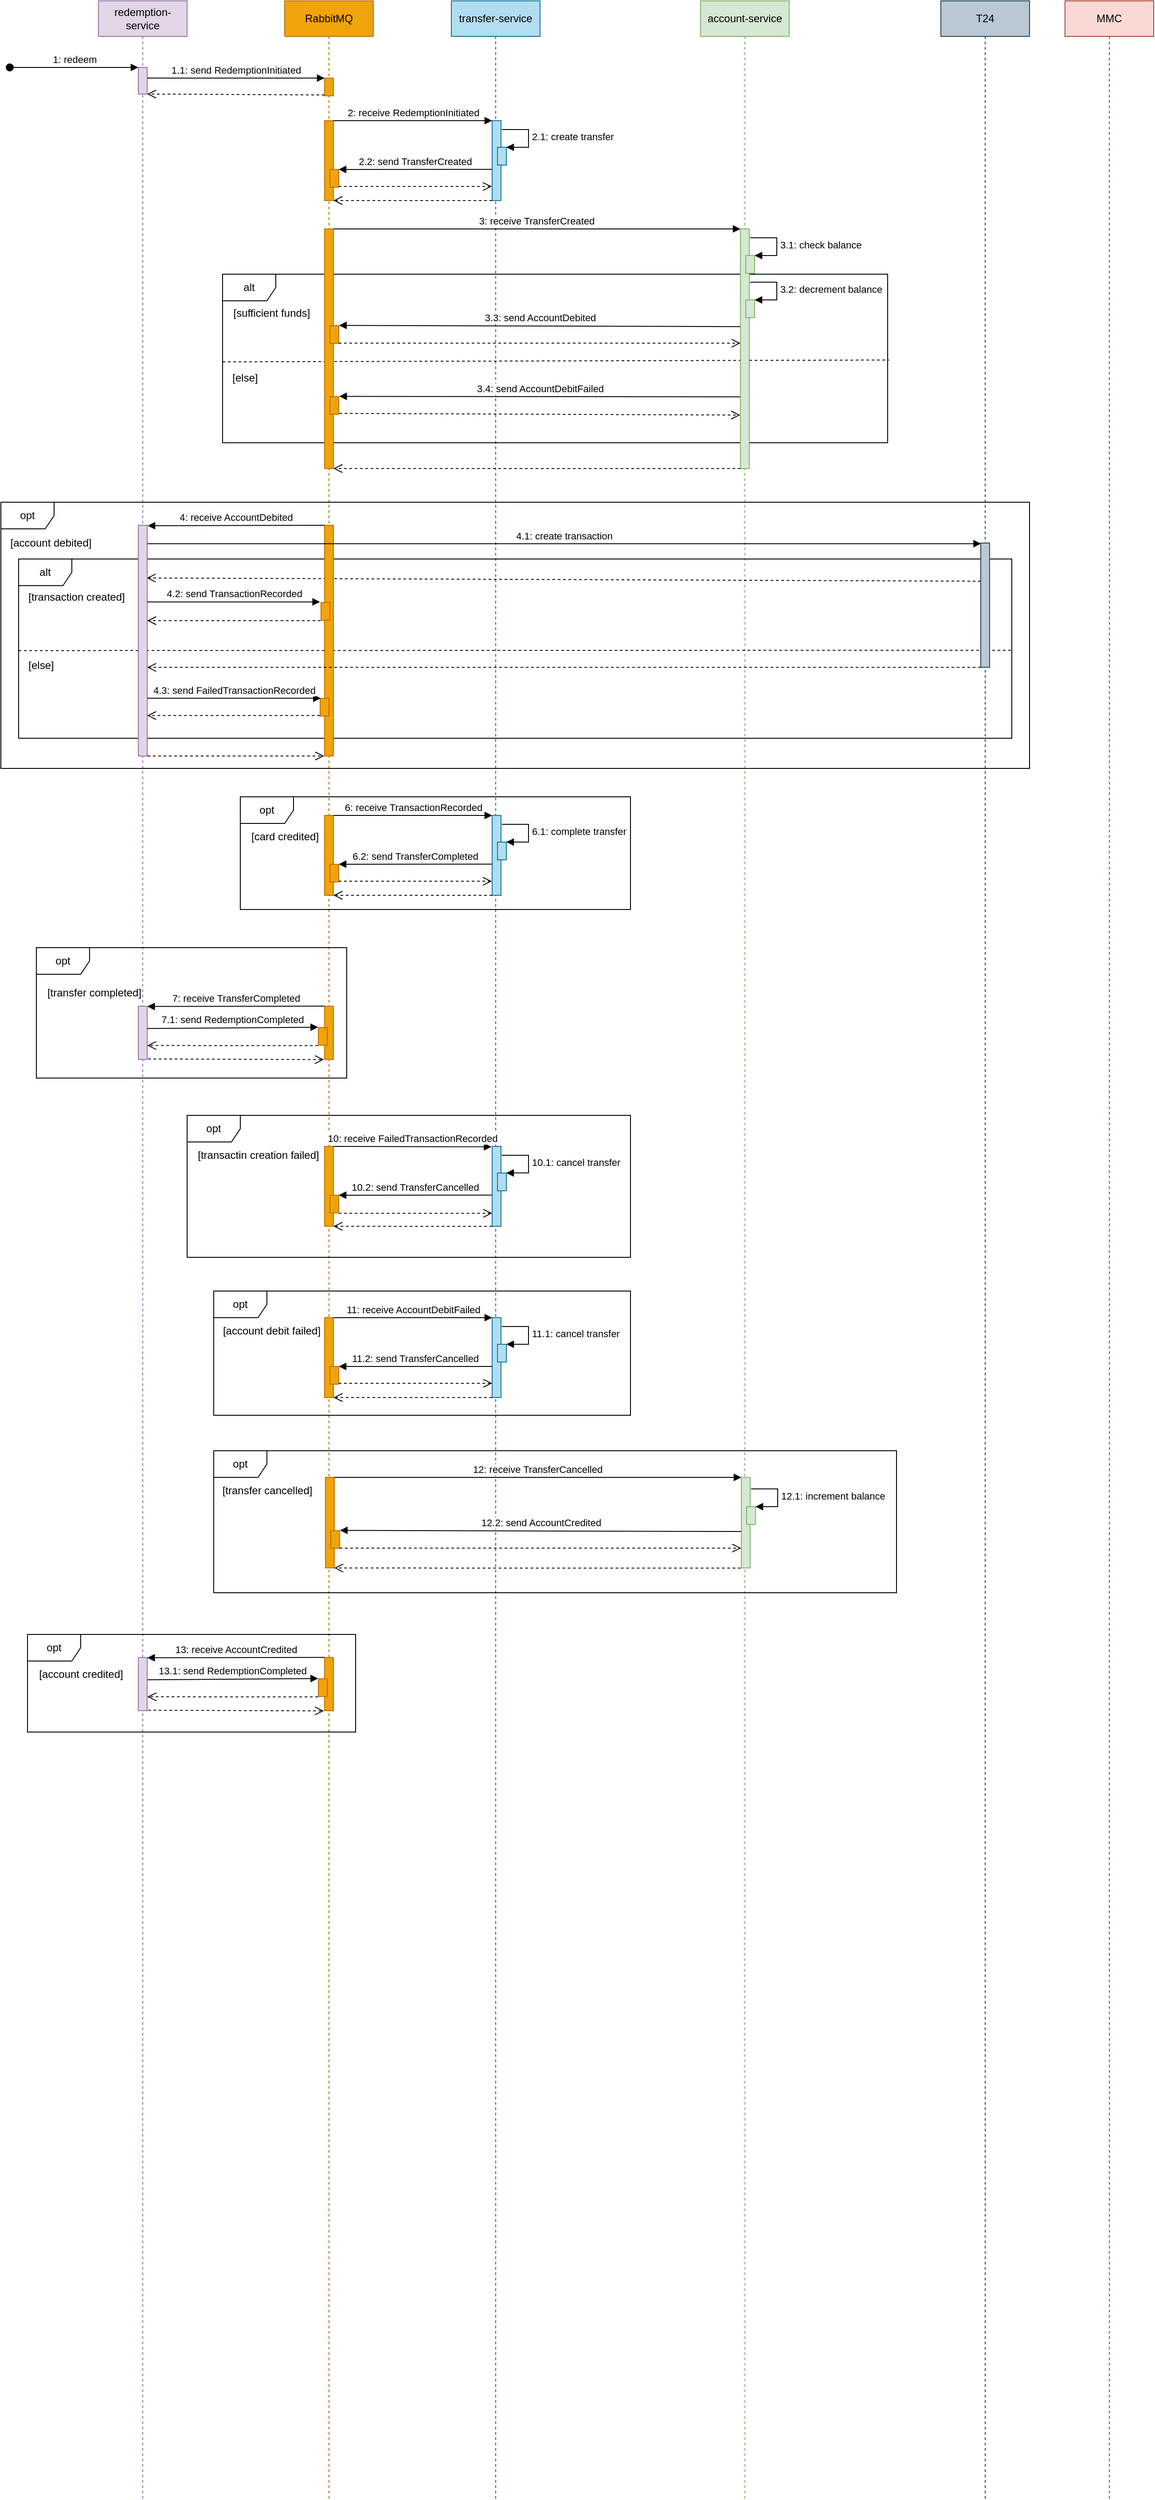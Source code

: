 <mxfile version="22.1.0" type="github">
  <diagram id="sL5Tc55srkH9KubWSJzO" name="Page-1">
    <mxGraphModel dx="1834" dy="1190" grid="1" gridSize="10" guides="1" tooltips="1" connect="1" arrows="1" fold="1" page="0" pageScale="1" pageWidth="850" pageHeight="1100" background="none" math="0" shadow="0">
      <root>
        <mxCell id="0" />
        <mxCell id="1" parent="0" />
        <mxCell id="DqaYeUk1Fyd7Ufu1RzYX-1" value="redemption-service" style="shape=umlLifeline;perimeter=lifelinePerimeter;whiteSpace=wrap;html=1;container=1;dropTarget=0;collapsible=0;recursiveResize=0;outlineConnect=0;portConstraint=eastwest;newEdgeStyle={&quot;curved&quot;:0,&quot;rounded&quot;:0};fillColor=#e1d5e7;strokeColor=#9673a6;" parent="1" vertex="1">
          <mxGeometry x="-10" y="-255" width="100" height="2815" as="geometry" />
        </mxCell>
        <mxCell id="DqaYeUk1Fyd7Ufu1RzYX-5" value="RabbitMQ" style="shape=umlLifeline;perimeter=lifelinePerimeter;whiteSpace=wrap;html=1;container=0;dropTarget=0;collapsible=0;recursiveResize=0;outlineConnect=0;portConstraint=eastwest;newEdgeStyle={&quot;curved&quot;:0,&quot;rounded&quot;:0};fillColor=#f0a30a;strokeColor=#BD7000;fontColor=#000000;" parent="1" vertex="1">
          <mxGeometry x="200" y="-255" width="100" height="2815" as="geometry" />
        </mxCell>
        <mxCell id="DqaYeUk1Fyd7Ufu1RzYX-11" value="account-service" style="shape=umlLifeline;perimeter=lifelinePerimeter;whiteSpace=wrap;html=1;container=1;dropTarget=0;collapsible=0;recursiveResize=0;outlineConnect=0;portConstraint=eastwest;newEdgeStyle={&quot;curved&quot;:0,&quot;rounded&quot;:0};fillColor=#d5e8d4;strokeColor=#82b366;" parent="1" vertex="1">
          <mxGeometry x="669" y="-255" width="100" height="2815" as="geometry" />
        </mxCell>
        <mxCell id="cOzLhtD-aJ4Guky27_UA-69" value="T24" style="shape=umlLifeline;perimeter=lifelinePerimeter;whiteSpace=wrap;html=1;container=1;dropTarget=0;collapsible=0;recursiveResize=0;outlineConnect=0;portConstraint=eastwest;newEdgeStyle={&quot;curved&quot;:0,&quot;rounded&quot;:0};fillColor=#bac8d3;strokeColor=#23445d;" parent="1" vertex="1">
          <mxGeometry x="940" y="-255" width="100" height="2815" as="geometry" />
        </mxCell>
        <mxCell id="cOzLhtD-aJ4Guky27_UA-6" value="transfer-service" style="shape=umlLifeline;perimeter=lifelinePerimeter;whiteSpace=wrap;html=1;container=1;dropTarget=0;collapsible=0;recursiveResize=0;outlineConnect=0;portConstraint=eastwest;newEdgeStyle={&quot;curved&quot;:0,&quot;rounded&quot;:0};fillColor=#b1ddf0;strokeColor=#10739e;" parent="1" vertex="1">
          <mxGeometry x="388" y="-255" width="100" height="2815" as="geometry" />
        </mxCell>
        <mxCell id="cOzLhtD-aJ4Guky27_UA-95" value="MMC" style="shape=umlLifeline;perimeter=lifelinePerimeter;whiteSpace=wrap;html=1;container=1;dropTarget=0;collapsible=0;recursiveResize=0;outlineConnect=0;portConstraint=eastwest;newEdgeStyle={&quot;curved&quot;:0,&quot;rounded&quot;:0};fillColor=#fad9d5;strokeColor=#ae4132;" parent="1" vertex="1">
          <mxGeometry x="1080" y="-255" width="100" height="2815" as="geometry" />
        </mxCell>
        <mxCell id="V1dpAdhTbEsZ1fcURhdF-4" value="" style="group" parent="1" vertex="1" connectable="0">
          <mxGeometry x="150" y="642" width="440" height="127" as="geometry" />
        </mxCell>
        <mxCell id="0UwZ2OLHna-2qC7f4V6y-97" value="opt" style="shape=umlFrame;whiteSpace=wrap;html=1;pointerEvents=0;container=0;" parent="V1dpAdhTbEsZ1fcURhdF-4" vertex="1">
          <mxGeometry width="440" height="127" as="geometry" />
        </mxCell>
        <mxCell id="0UwZ2OLHna-2qC7f4V6y-99" value="[card credited]" style="text;html=1;align=center;verticalAlign=middle;resizable=0;points=[];autosize=1;strokeColor=none;fillColor=none;container=0;" parent="V1dpAdhTbEsZ1fcURhdF-4" vertex="1">
          <mxGeometry y="30" width="100" height="30" as="geometry" />
        </mxCell>
        <mxCell id="0UwZ2OLHna-2qC7f4V6y-48" value="" style="html=1;points=[];perimeter=orthogonalPerimeter;fillColor=#f0a30a;fontColor=#000000;strokeColor=#BD7000;container=0;" parent="V1dpAdhTbEsZ1fcURhdF-4" vertex="1">
          <mxGeometry x="95" y="21" width="10" height="90" as="geometry" />
        </mxCell>
        <mxCell id="0UwZ2OLHna-2qC7f4V6y-49" value="6: receive TransactionRecorded" style="html=1;verticalAlign=bottom;endArrow=block;rounded=0;" parent="V1dpAdhTbEsZ1fcURhdF-4" target="0UwZ2OLHna-2qC7f4V6y-50" edge="1">
          <mxGeometry width="80" relative="1" as="geometry">
            <mxPoint x="105" y="21" as="sourcePoint" />
            <mxPoint x="260" y="21" as="targetPoint" />
          </mxGeometry>
        </mxCell>
        <mxCell id="0UwZ2OLHna-2qC7f4V6y-50" value="" style="html=1;points=[];perimeter=orthogonalPerimeter;fillColor=#b1ddf0;strokeColor=#10739e;container=0;" parent="V1dpAdhTbEsZ1fcURhdF-4" vertex="1">
          <mxGeometry x="284" y="21" width="10" height="90" as="geometry" />
        </mxCell>
        <mxCell id="0UwZ2OLHna-2qC7f4V6y-51" value="" style="html=1;verticalAlign=bottom;endArrow=open;dashed=1;endSize=8;rounded=0;" parent="V1dpAdhTbEsZ1fcURhdF-4" edge="1">
          <mxGeometry relative="1" as="geometry">
            <mxPoint x="105" y="111" as="targetPoint" />
            <mxPoint x="284" y="111" as="sourcePoint" />
          </mxGeometry>
        </mxCell>
        <mxCell id="0UwZ2OLHna-2qC7f4V6y-53" value="" style="html=1;points=[];perimeter=orthogonalPerimeter;fillColor=#b1ddf0;strokeColor=#10739e;container=0;" parent="V1dpAdhTbEsZ1fcURhdF-4" vertex="1">
          <mxGeometry x="290" y="51" width="10" height="20" as="geometry" />
        </mxCell>
        <mxCell id="0UwZ2OLHna-2qC7f4V6y-54" value="6.1: complete transfer" style="edgeStyle=orthogonalEdgeStyle;html=1;align=left;spacingLeft=2;endArrow=block;rounded=0;entryX=1;entryY=0;" parent="V1dpAdhTbEsZ1fcURhdF-4" target="0UwZ2OLHna-2qC7f4V6y-53" edge="1">
          <mxGeometry relative="1" as="geometry">
            <mxPoint x="295" y="31" as="sourcePoint" />
            <Array as="points">
              <mxPoint x="325" y="31" />
            </Array>
          </mxGeometry>
        </mxCell>
        <mxCell id="0UwZ2OLHna-2qC7f4V6y-56" value="" style="html=1;points=[];perimeter=orthogonalPerimeter;fillColor=#f0a30a;fontColor=#000000;strokeColor=#BD7000;container=0;" parent="V1dpAdhTbEsZ1fcURhdF-4" vertex="1">
          <mxGeometry x="101" y="76" width="10" height="20" as="geometry" />
        </mxCell>
        <mxCell id="0UwZ2OLHna-2qC7f4V6y-57" value="6.2: send TransferCompleted" style="html=1;verticalAlign=bottom;endArrow=block;rounded=0;exitX=-0.03;exitY=0.61;exitDx=0;exitDy=0;exitPerimeter=0;" parent="V1dpAdhTbEsZ1fcURhdF-4" source="0UwZ2OLHna-2qC7f4V6y-50" target="0UwZ2OLHna-2qC7f4V6y-56" edge="1">
          <mxGeometry relative="1" as="geometry">
            <mxPoint x="134" y="56" as="targetPoint" />
            <mxPoint x="274" y="21" as="sourcePoint" />
          </mxGeometry>
        </mxCell>
        <mxCell id="0UwZ2OLHna-2qC7f4V6y-58" value="" style="html=1;verticalAlign=bottom;endArrow=open;dashed=1;endSize=8;rounded=0;entryX=-0.042;entryY=0.824;entryDx=0;entryDy=0;entryPerimeter=0;" parent="V1dpAdhTbEsZ1fcURhdF-4" source="0UwZ2OLHna-2qC7f4V6y-56" target="0UwZ2OLHna-2qC7f4V6y-50" edge="1">
          <mxGeometry relative="1" as="geometry">
            <mxPoint x="144" y="75" as="sourcePoint" />
            <mxPoint x="274" y="40" as="targetPoint" />
          </mxGeometry>
        </mxCell>
        <mxCell id="V1dpAdhTbEsZ1fcURhdF-7" value="" style="group" parent="1" vertex="1" connectable="0">
          <mxGeometry x="-80" y="812" width="350" height="147" as="geometry" />
        </mxCell>
        <mxCell id="0UwZ2OLHna-2qC7f4V6y-83" value="" style="html=1;points=[];perimeter=orthogonalPerimeter;fillColor=#e1d5e7;strokeColor=#9673a6;container=0;" parent="V1dpAdhTbEsZ1fcURhdF-7" vertex="1">
          <mxGeometry x="115" y="66" width="10" height="60" as="geometry" />
        </mxCell>
        <mxCell id="0UwZ2OLHna-2qC7f4V6y-84" value="" style="html=1;points=[];perimeter=orthogonalPerimeter;fillColor=#f0a30a;fontColor=#000000;strokeColor=#BD7000;container=0;" parent="V1dpAdhTbEsZ1fcURhdF-7" vertex="1">
          <mxGeometry x="325" y="66" width="10" height="60" as="geometry" />
        </mxCell>
        <mxCell id="0UwZ2OLHna-2qC7f4V6y-85" value="7: receive TransferCompleted" style="html=1;verticalAlign=bottom;endArrow=block;rounded=0;exitX=0.011;exitY=-0.003;exitDx=0;exitDy=0;exitPerimeter=0;entryX=1.008;entryY=0.005;entryDx=0;entryDy=0;entryPerimeter=0;" parent="V1dpAdhTbEsZ1fcURhdF-7" source="0UwZ2OLHna-2qC7f4V6y-84" target="0UwZ2OLHna-2qC7f4V6y-83" edge="1">
          <mxGeometry relative="1" as="geometry">
            <mxPoint x="130" y="66" as="targetPoint" />
            <mxPoint x="321" y="66" as="sourcePoint" />
          </mxGeometry>
        </mxCell>
        <mxCell id="0UwZ2OLHna-2qC7f4V6y-86" value="" style="html=1;verticalAlign=bottom;endArrow=open;dashed=1;endSize=8;curved=0;rounded=0;exitX=1.111;exitY=0.99;exitDx=0;exitDy=0;exitPerimeter=0;entryX=-0.08;entryY=1.003;entryDx=0;entryDy=0;entryPerimeter=0;" parent="V1dpAdhTbEsZ1fcURhdF-7" source="0UwZ2OLHna-2qC7f4V6y-83" target="0UwZ2OLHna-2qC7f4V6y-84" edge="1">
          <mxGeometry relative="1" as="geometry">
            <mxPoint x="250" y="166" as="sourcePoint" />
            <mxPoint x="330" y="166" as="targetPoint" />
          </mxGeometry>
        </mxCell>
        <mxCell id="0UwZ2OLHna-2qC7f4V6y-88" value="" style="html=1;points=[[0,0,0,0,5],[0,1,0,0,-5],[1,0,0,0,5],[1,1,0,0,-5]];perimeter=orthogonalPerimeter;outlineConnect=0;targetShapes=umlLifeline;portConstraint=eastwest;newEdgeStyle={&quot;curved&quot;:0,&quot;rounded&quot;:0};fillColor=#f0a30a;fontColor=#000000;strokeColor=#BD7000;container=0;" parent="V1dpAdhTbEsZ1fcURhdF-7" vertex="1">
          <mxGeometry x="318" y="90" width="10" height="20" as="geometry" />
        </mxCell>
        <mxCell id="0UwZ2OLHna-2qC7f4V6y-89" value="7.1: send RedemptionCompleted" style="html=1;verticalAlign=bottom;endArrow=block;curved=0;rounded=0;exitX=1.032;exitY=0.419;exitDx=0;exitDy=0;exitPerimeter=0;entryX=-0.031;entryY=-0.017;entryDx=0;entryDy=0;entryPerimeter=0;" parent="V1dpAdhTbEsZ1fcURhdF-7" source="0UwZ2OLHna-2qC7f4V6y-83" target="0UwZ2OLHna-2qC7f4V6y-88" edge="1">
          <mxGeometry relative="1" as="geometry">
            <mxPoint x="128.41" y="90.88" as="sourcePoint" />
            <mxPoint x="307" y="96" as="targetPoint" />
          </mxGeometry>
        </mxCell>
        <mxCell id="0UwZ2OLHna-2qC7f4V6y-90" value="" style="html=1;verticalAlign=bottom;endArrow=open;dashed=1;endSize=8;curved=0;rounded=0;entryX=1.014;entryY=0.738;entryDx=0;entryDy=0;entryPerimeter=0;exitX=-0.04;exitY=1.02;exitDx=0;exitDy=0;exitPerimeter=0;" parent="V1dpAdhTbEsZ1fcURhdF-7" source="0UwZ2OLHna-2qC7f4V6y-88" target="0UwZ2OLHna-2qC7f4V6y-83" edge="1">
          <mxGeometry relative="1" as="geometry">
            <mxPoint x="128.71" y="110.22" as="targetPoint" />
            <mxPoint x="307" y="106" as="sourcePoint" />
          </mxGeometry>
        </mxCell>
        <mxCell id="V1dpAdhTbEsZ1fcURhdF-5" value="opt" style="shape=umlFrame;whiteSpace=wrap;html=1;pointerEvents=0;" parent="V1dpAdhTbEsZ1fcURhdF-7" vertex="1">
          <mxGeometry width="350" height="147" as="geometry" />
        </mxCell>
        <mxCell id="V1dpAdhTbEsZ1fcURhdF-6" value="[transfer completed]" style="text;html=1;align=center;verticalAlign=middle;resizable=0;points=[];autosize=1;strokeColor=none;fillColor=none;" parent="V1dpAdhTbEsZ1fcURhdF-7" vertex="1">
          <mxGeometry y="36" width="130" height="30" as="geometry" />
        </mxCell>
        <mxCell id="V1dpAdhTbEsZ1fcURhdF-15" value="" style="group" parent="1" vertex="1" connectable="0">
          <mxGeometry x="90" y="1001" width="500" height="160" as="geometry" />
        </mxCell>
        <mxCell id="V1dpAdhTbEsZ1fcURhdF-13" value="opt" style="shape=umlFrame;whiteSpace=wrap;html=1;pointerEvents=0;" parent="V1dpAdhTbEsZ1fcURhdF-15" vertex="1">
          <mxGeometry width="500" height="160" as="geometry" />
        </mxCell>
        <mxCell id="V1dpAdhTbEsZ1fcURhdF-14" value="[transactin creation failed]" style="text;html=1;align=center;verticalAlign=middle;resizable=0;points=[];autosize=1;strokeColor=none;fillColor=none;" parent="V1dpAdhTbEsZ1fcURhdF-15" vertex="1">
          <mxGeometry y="30" width="160" height="30" as="geometry" />
        </mxCell>
        <mxCell id="0UwZ2OLHna-2qC7f4V6y-213" value="" style="group" parent="V1dpAdhTbEsZ1fcURhdF-15" vertex="1" connectable="0">
          <mxGeometry x="155" y="35" width="230" height="90" as="geometry" />
        </mxCell>
        <mxCell id="0UwZ2OLHna-2qC7f4V6y-214" value="" style="html=1;points=[];perimeter=orthogonalPerimeter;fillColor=#b1ddf0;strokeColor=#10739e;container=0;" parent="0UwZ2OLHna-2qC7f4V6y-213" vertex="1">
          <mxGeometry x="189" width="10" height="90" as="geometry" />
        </mxCell>
        <mxCell id="0UwZ2OLHna-2qC7f4V6y-215" value="" style="html=1;points=[];perimeter=orthogonalPerimeter;fillColor=#b1ddf0;strokeColor=#10739e;container=0;" parent="0UwZ2OLHna-2qC7f4V6y-213" vertex="1">
          <mxGeometry x="195" y="30" width="10" height="20" as="geometry" />
        </mxCell>
        <mxCell id="0UwZ2OLHna-2qC7f4V6y-216" value="" style="html=1;verticalAlign=bottom;endArrow=open;dashed=1;endSize=8;rounded=0;exitX=1.016;exitY=1.021;exitDx=0;exitDy=0;exitPerimeter=0;" parent="0UwZ2OLHna-2qC7f4V6y-213" source="0UwZ2OLHna-2qC7f4V6y-221" target="0UwZ2OLHna-2qC7f4V6y-214" edge="1">
          <mxGeometry relative="1" as="geometry">
            <mxPoint x="49" y="54" as="sourcePoint" />
            <mxPoint x="188.58" y="74.16" as="targetPoint" />
          </mxGeometry>
        </mxCell>
        <mxCell id="0UwZ2OLHna-2qC7f4V6y-217" value="" style="html=1;points=[];perimeter=orthogonalPerimeter;fillColor=#f0a30a;fontColor=#000000;strokeColor=#BD7000;container=0;" parent="0UwZ2OLHna-2qC7f4V6y-213" vertex="1">
          <mxGeometry width="10" height="90" as="geometry" />
        </mxCell>
        <mxCell id="0UwZ2OLHna-2qC7f4V6y-218" value="10: receive FailedTransactionRecorded" style="html=1;verticalAlign=bottom;endArrow=block;rounded=0;entryX=-0.08;entryY=0.005;entryDx=0;entryDy=0;entryPerimeter=0;" parent="0UwZ2OLHna-2qC7f4V6y-213" target="0UwZ2OLHna-2qC7f4V6y-214" edge="1">
          <mxGeometry width="80" relative="1" as="geometry">
            <mxPoint x="10" as="sourcePoint" />
            <mxPoint x="189" as="targetPoint" />
          </mxGeometry>
        </mxCell>
        <mxCell id="0UwZ2OLHna-2qC7f4V6y-219" value="" style="html=1;verticalAlign=bottom;endArrow=open;dashed=1;endSize=8;rounded=0;exitX=0.012;exitY=1.002;exitDx=0;exitDy=0;exitPerimeter=0;" parent="0UwZ2OLHna-2qC7f4V6y-213" source="0UwZ2OLHna-2qC7f4V6y-214" edge="1">
          <mxGeometry relative="1" as="geometry">
            <mxPoint x="10" y="90" as="targetPoint" />
            <mxPoint x="189" y="90" as="sourcePoint" />
          </mxGeometry>
        </mxCell>
        <mxCell id="0UwZ2OLHna-2qC7f4V6y-220" value="10.1: cancel transfer" style="edgeStyle=orthogonalEdgeStyle;html=1;align=left;spacingLeft=2;endArrow=block;rounded=0;entryX=0.99;entryY=-0.005;entryDx=0;entryDy=0;entryPerimeter=0;" parent="0UwZ2OLHna-2qC7f4V6y-213" target="0UwZ2OLHna-2qC7f4V6y-215" edge="1">
          <mxGeometry relative="1" as="geometry">
            <mxPoint x="200" y="10" as="sourcePoint" />
            <Array as="points">
              <mxPoint x="230" y="10" />
              <mxPoint x="230" y="30" />
            </Array>
            <mxPoint x="205" y="30" as="targetPoint" />
          </mxGeometry>
        </mxCell>
        <mxCell id="0UwZ2OLHna-2qC7f4V6y-221" value="" style="html=1;points=[];perimeter=orthogonalPerimeter;fillColor=#f0a30a;fontColor=#000000;strokeColor=#BD7000;container=0;" parent="0UwZ2OLHna-2qC7f4V6y-213" vertex="1">
          <mxGeometry x="6" y="55" width="10" height="20" as="geometry" />
        </mxCell>
        <mxCell id="0UwZ2OLHna-2qC7f4V6y-222" value="10.2: send TransferCancelled" style="html=1;verticalAlign=bottom;endArrow=block;rounded=0;exitX=-0.03;exitY=0.61;exitDx=0;exitDy=0;exitPerimeter=0;" parent="0UwZ2OLHna-2qC7f4V6y-213" target="0UwZ2OLHna-2qC7f4V6y-221" edge="1">
          <mxGeometry relative="1" as="geometry">
            <mxPoint x="39" y="35" as="targetPoint" />
            <mxPoint x="188.7" y="54.9" as="sourcePoint" />
          </mxGeometry>
        </mxCell>
        <mxCell id="V1dpAdhTbEsZ1fcURhdF-22" value="" style="group" parent="1" vertex="1" connectable="0">
          <mxGeometry x="-110" y="-180" width="365" height="32" as="geometry" />
        </mxCell>
        <mxCell id="DqaYeUk1Fyd7Ufu1RzYX-4" value="1: redeem" style="html=1;verticalAlign=bottom;startArrow=oval;startFill=1;endArrow=block;startSize=8;rounded=0;" parent="V1dpAdhTbEsZ1fcURhdF-22" target="DqaYeUk1Fyd7Ufu1RzYX-10" edge="1">
          <mxGeometry width="60" relative="1" as="geometry">
            <mxPoint as="sourcePoint" />
            <mxPoint x="140" y="300" as="targetPoint" />
          </mxGeometry>
        </mxCell>
        <mxCell id="DqaYeUk1Fyd7Ufu1RzYX-10" value="" style="html=1;points=[];perimeter=orthogonalPerimeter;fillColor=#e1d5e7;strokeColor=#9673a6;container=0;" parent="V1dpAdhTbEsZ1fcURhdF-22" vertex="1">
          <mxGeometry x="145" width="10" height="30" as="geometry" />
        </mxCell>
        <mxCell id="DqaYeUk1Fyd7Ufu1RzYX-7" value="" style="html=1;points=[];perimeter=orthogonalPerimeter;fillColor=#f0a30a;fontColor=#000000;strokeColor=#BD7000;container=0;" parent="V1dpAdhTbEsZ1fcURhdF-22" vertex="1">
          <mxGeometry x="355" y="12" width="10" height="20" as="geometry" />
        </mxCell>
        <mxCell id="DqaYeUk1Fyd7Ufu1RzYX-8" value="1.1: send RedemptionInitiated" style="html=1;verticalAlign=bottom;endArrow=block;entryX=0;entryY=0;rounded=0;" parent="V1dpAdhTbEsZ1fcURhdF-22" source="DqaYeUk1Fyd7Ufu1RzYX-10" target="DqaYeUk1Fyd7Ufu1RzYX-7" edge="1">
          <mxGeometry relative="1" as="geometry">
            <mxPoint x="50" y="-100" as="sourcePoint" />
          </mxGeometry>
        </mxCell>
        <mxCell id="DqaYeUk1Fyd7Ufu1RzYX-9" value="" style="html=1;verticalAlign=bottom;endArrow=open;dashed=1;endSize=8;exitX=0;exitY=0.95;rounded=0;" parent="V1dpAdhTbEsZ1fcURhdF-22" source="DqaYeUk1Fyd7Ufu1RzYX-7" target="DqaYeUk1Fyd7Ufu1RzYX-10" edge="1">
          <mxGeometry relative="1" as="geometry">
            <mxPoint x="50" y="-80" as="targetPoint" />
          </mxGeometry>
        </mxCell>
        <mxCell id="V1dpAdhTbEsZ1fcURhdF-23" value="" style="group" parent="1" vertex="1" connectable="0">
          <mxGeometry x="245" y="-120" width="230" height="90" as="geometry" />
        </mxCell>
        <mxCell id="cOzLhtD-aJ4Guky27_UA-27" value="" style="html=1;points=[];perimeter=orthogonalPerimeter;fillColor=#f0a30a;fontColor=#000000;strokeColor=#BD7000;container=0;" parent="V1dpAdhTbEsZ1fcURhdF-23" vertex="1">
          <mxGeometry width="10" height="90" as="geometry" />
        </mxCell>
        <mxCell id="cOzLhtD-aJ4Guky27_UA-28" value="2: receive RedemptionInitiated" style="html=1;verticalAlign=bottom;endArrow=block;rounded=0;" parent="V1dpAdhTbEsZ1fcURhdF-23" target="cOzLhtD-aJ4Guky27_UA-29" edge="1">
          <mxGeometry width="80" relative="1" as="geometry">
            <mxPoint x="10" as="sourcePoint" />
            <mxPoint x="165" as="targetPoint" />
          </mxGeometry>
        </mxCell>
        <mxCell id="cOzLhtD-aJ4Guky27_UA-29" value="" style="html=1;points=[];perimeter=orthogonalPerimeter;fillColor=#b1ddf0;strokeColor=#10739e;container=0;" parent="V1dpAdhTbEsZ1fcURhdF-23" vertex="1">
          <mxGeometry x="189" width="10" height="90" as="geometry" />
        </mxCell>
        <mxCell id="cOzLhtD-aJ4Guky27_UA-40" value="" style="html=1;verticalAlign=bottom;endArrow=open;dashed=1;endSize=8;rounded=0;" parent="V1dpAdhTbEsZ1fcURhdF-23" edge="1">
          <mxGeometry relative="1" as="geometry">
            <mxPoint x="10" y="90" as="targetPoint" />
            <mxPoint x="189" y="90" as="sourcePoint" />
          </mxGeometry>
        </mxCell>
        <mxCell id="cOzLhtD-aJ4Guky27_UA-31" value="" style="html=1;points=[];perimeter=orthogonalPerimeter;fillColor=#b1ddf0;strokeColor=#10739e;container=0;" parent="V1dpAdhTbEsZ1fcURhdF-23" vertex="1">
          <mxGeometry x="195" y="30" width="10" height="20" as="geometry" />
        </mxCell>
        <mxCell id="cOzLhtD-aJ4Guky27_UA-32" value="2.1: create transfer" style="edgeStyle=orthogonalEdgeStyle;html=1;align=left;spacingLeft=2;endArrow=block;rounded=0;entryX=1;entryY=0;" parent="V1dpAdhTbEsZ1fcURhdF-23" target="cOzLhtD-aJ4Guky27_UA-31" edge="1">
          <mxGeometry relative="1" as="geometry">
            <mxPoint x="200" y="10" as="sourcePoint" />
            <Array as="points">
              <mxPoint x="230" y="10" />
            </Array>
          </mxGeometry>
        </mxCell>
        <mxCell id="cOzLhtD-aJ4Guky27_UA-39" value="" style="html=1;points=[];perimeter=orthogonalPerimeter;fillColor=#f0a30a;fontColor=#000000;strokeColor=#BD7000;container=0;" parent="V1dpAdhTbEsZ1fcURhdF-23" vertex="1">
          <mxGeometry x="6" y="55" width="10" height="20" as="geometry" />
        </mxCell>
        <mxCell id="cOzLhtD-aJ4Guky27_UA-37" value="2.2: send TransferCreated" style="html=1;verticalAlign=bottom;endArrow=block;rounded=0;exitX=-0.03;exitY=0.61;exitDx=0;exitDy=0;exitPerimeter=0;" parent="V1dpAdhTbEsZ1fcURhdF-23" source="cOzLhtD-aJ4Guky27_UA-29" target="cOzLhtD-aJ4Guky27_UA-39" edge="1">
          <mxGeometry relative="1" as="geometry">
            <mxPoint x="39" y="35" as="targetPoint" />
            <mxPoint x="179" as="sourcePoint" />
          </mxGeometry>
        </mxCell>
        <mxCell id="cOzLhtD-aJ4Guky27_UA-38" value="" style="html=1;verticalAlign=bottom;endArrow=open;dashed=1;endSize=8;rounded=0;entryX=-0.042;entryY=0.824;entryDx=0;entryDy=0;entryPerimeter=0;" parent="V1dpAdhTbEsZ1fcURhdF-23" source="cOzLhtD-aJ4Guky27_UA-39" target="cOzLhtD-aJ4Guky27_UA-29" edge="1">
          <mxGeometry relative="1" as="geometry">
            <mxPoint x="49" y="54" as="sourcePoint" />
            <mxPoint x="179" y="19" as="targetPoint" />
          </mxGeometry>
        </mxCell>
        <mxCell id="V1dpAdhTbEsZ1fcURhdF-26" value="" style="group" parent="1" vertex="1" connectable="0">
          <mxGeometry x="130" y="2" width="750" height="270" as="geometry" />
        </mxCell>
        <mxCell id="cOzLhtD-aJ4Guky27_UA-3" value="" style="endArrow=none;dashed=1;html=1;rounded=0;exitX=0;exitY=0.52;exitDx=0;exitDy=0;exitPerimeter=0;entryX=1.002;entryY=0.509;entryDx=0;entryDy=0;entryPerimeter=0;" parent="V1dpAdhTbEsZ1fcURhdF-26" source="DqaYeUk1Fyd7Ufu1RzYX-36" target="DqaYeUk1Fyd7Ufu1RzYX-36" edge="1">
          <mxGeometry width="50" height="50" relative="1" as="geometry">
            <mxPoint x="-29" y="148" as="sourcePoint" />
            <mxPoint x="721.506" y="148" as="targetPoint" />
          </mxGeometry>
        </mxCell>
        <mxCell id="DqaYeUk1Fyd7Ufu1RzYX-36" value="alt" style="shape=umlFrame;whiteSpace=wrap;html=1;container=0;" parent="V1dpAdhTbEsZ1fcURhdF-26" vertex="1">
          <mxGeometry y="51" width="750" height="190" as="geometry" />
        </mxCell>
        <mxCell id="cOzLhtD-aJ4Guky27_UA-41" value="" style="html=1;points=[];perimeter=orthogonalPerimeter;fillColor=#f0a30a;strokeColor=#BD7000;fontColor=#000000;container=0;" parent="V1dpAdhTbEsZ1fcURhdF-26" vertex="1">
          <mxGeometry x="115" width="10" height="270" as="geometry" />
        </mxCell>
        <mxCell id="cOzLhtD-aJ4Guky27_UA-42" value="3: receive TransferCreated" style="html=1;verticalAlign=bottom;endArrow=block;rounded=0;" parent="V1dpAdhTbEsZ1fcURhdF-26" target="cOzLhtD-aJ4Guky27_UA-43" edge="1">
          <mxGeometry x="-0.002" width="80" relative="1" as="geometry">
            <mxPoint x="125" as="sourcePoint" />
            <mxPoint x="280" as="targetPoint" />
            <mxPoint as="offset" />
          </mxGeometry>
        </mxCell>
        <mxCell id="cOzLhtD-aJ4Guky27_UA-43" value="" style="html=1;points=[];perimeter=orthogonalPerimeter;fillColor=#d5e8d4;strokeColor=#82b366;container=0;" parent="V1dpAdhTbEsZ1fcURhdF-26" vertex="1">
          <mxGeometry x="584" width="10" height="270" as="geometry" />
        </mxCell>
        <mxCell id="cOzLhtD-aJ4Guky27_UA-50" value="" style="html=1;verticalAlign=bottom;endArrow=open;dashed=1;endSize=8;rounded=0;" parent="V1dpAdhTbEsZ1fcURhdF-26" edge="1">
          <mxGeometry relative="1" as="geometry">
            <mxPoint x="125" y="270" as="targetPoint" />
            <mxPoint x="584" y="270" as="sourcePoint" />
          </mxGeometry>
        </mxCell>
        <mxCell id="cOzLhtD-aJ4Guky27_UA-49" value="" style="html=1;points=[];perimeter=orthogonalPerimeter;fillColor=#f0a30a;fontColor=#000000;strokeColor=#BD7000;container=0;" parent="V1dpAdhTbEsZ1fcURhdF-26" vertex="1">
          <mxGeometry x="121" y="109" width="10" height="20" as="geometry" />
        </mxCell>
        <mxCell id="cOzLhtD-aJ4Guky27_UA-47" value="3.3: send AccountDebited" style="html=1;verticalAlign=bottom;endArrow=block;rounded=0;exitX=-0.027;exitY=0.408;exitDx=0;exitDy=0;entryX=1.042;entryY=-0.014;entryDx=0;entryDy=0;entryPerimeter=0;exitPerimeter=0;" parent="V1dpAdhTbEsZ1fcURhdF-26" source="cOzLhtD-aJ4Guky27_UA-43" target="cOzLhtD-aJ4Guky27_UA-49" edge="1">
          <mxGeometry relative="1" as="geometry">
            <mxPoint x="134" y="1" as="targetPoint" />
            <mxPoint x="574" y="1" as="sourcePoint" />
          </mxGeometry>
        </mxCell>
        <mxCell id="cOzLhtD-aJ4Guky27_UA-48" value="" style="html=1;verticalAlign=bottom;endArrow=open;dashed=1;endSize=8;rounded=0;entryX=-0.006;entryY=0.477;entryDx=0;entryDy=0;entryPerimeter=0;" parent="V1dpAdhTbEsZ1fcURhdF-26" source="cOzLhtD-aJ4Guky27_UA-49" target="cOzLhtD-aJ4Guky27_UA-43" edge="1">
          <mxGeometry relative="1" as="geometry">
            <mxPoint x="164" as="sourcePoint" />
            <mxPoint x="574" y="20" as="targetPoint" />
          </mxGeometry>
        </mxCell>
        <mxCell id="cOzLhtD-aJ4Guky27_UA-62" value="" style="html=1;points=[];perimeter=orthogonalPerimeter;fillColor=#f0a30a;fontColor=#000000;strokeColor=#BD7000;container=0;" parent="V1dpAdhTbEsZ1fcURhdF-26" vertex="1">
          <mxGeometry x="121" y="189" width="10" height="20" as="geometry" />
        </mxCell>
        <mxCell id="cOzLhtD-aJ4Guky27_UA-63" value="3.4: send AccountDebitFailed" style="html=1;verticalAlign=bottom;endArrow=block;rounded=0;exitX=-0.031;exitY=0.701;exitDx=0;exitDy=0;exitPerimeter=0;entryX=1.06;entryY=-0.016;entryDx=0;entryDy=0;entryPerimeter=0;" parent="V1dpAdhTbEsZ1fcURhdF-26" source="cOzLhtD-aJ4Guky27_UA-43" target="cOzLhtD-aJ4Guky27_UA-62" edge="1">
          <mxGeometry relative="1" as="geometry">
            <mxPoint x="385" y="289" as="targetPoint" />
            <mxPoint x="823.92" y="288.16" as="sourcePoint" />
          </mxGeometry>
        </mxCell>
        <mxCell id="cOzLhtD-aJ4Guky27_UA-64" value="" style="html=1;verticalAlign=bottom;endArrow=open;dashed=1;endSize=8;rounded=0;entryX=-0.031;entryY=0.777;entryDx=0;entryDy=0;entryPerimeter=0;exitX=1.072;exitY=0.944;exitDx=0;exitDy=0;exitPerimeter=0;" parent="V1dpAdhTbEsZ1fcURhdF-26" source="cOzLhtD-aJ4Guky27_UA-62" target="cOzLhtD-aJ4Guky27_UA-43" edge="1">
          <mxGeometry relative="1" as="geometry">
            <mxPoint x="380" y="308.17" as="sourcePoint" />
            <mxPoint x="823.76" y="308.46" as="targetPoint" />
          </mxGeometry>
        </mxCell>
        <mxCell id="cOzLhtD-aJ4Guky27_UA-51" value="" style="html=1;points=[];perimeter=orthogonalPerimeter;fillColor=#d5e8d4;gradientColor=none;strokeColor=#82b366;container=0;" parent="V1dpAdhTbEsZ1fcURhdF-26" vertex="1">
          <mxGeometry x="590" y="80" width="10" height="20" as="geometry" />
        </mxCell>
        <mxCell id="cOzLhtD-aJ4Guky27_UA-52" value="3.2: decrement balance" style="edgeStyle=orthogonalEdgeStyle;html=1;align=left;spacingLeft=2;endArrow=block;rounded=0;entryX=1;entryY=0;" parent="V1dpAdhTbEsZ1fcURhdF-26" target="cOzLhtD-aJ4Guky27_UA-51" edge="1">
          <mxGeometry relative="1" as="geometry">
            <mxPoint x="595" y="60" as="sourcePoint" />
            <Array as="points">
              <mxPoint x="625" y="60" />
            </Array>
          </mxGeometry>
        </mxCell>
        <mxCell id="cOzLhtD-aJ4Guky27_UA-44" value="" style="html=1;points=[];perimeter=orthogonalPerimeter;fillColor=#d5e8d4;strokeColor=#82b366;container=0;" parent="V1dpAdhTbEsZ1fcURhdF-26" vertex="1">
          <mxGeometry x="590" y="30" width="10" height="20" as="geometry" />
        </mxCell>
        <mxCell id="cOzLhtD-aJ4Guky27_UA-45" value="3.1: check balance" style="edgeStyle=orthogonalEdgeStyle;html=1;align=left;spacingLeft=2;endArrow=block;rounded=0;entryX=1;entryY=0;" parent="V1dpAdhTbEsZ1fcURhdF-26" target="cOzLhtD-aJ4Guky27_UA-44" edge="1">
          <mxGeometry relative="1" as="geometry">
            <mxPoint x="595" y="10" as="sourcePoint" />
            <Array as="points">
              <mxPoint x="625" y="10" />
            </Array>
          </mxGeometry>
        </mxCell>
        <mxCell id="DqaYeUk1Fyd7Ufu1RzYX-39" value="[sufficient funds]" style="text;html=1;align=center;verticalAlign=middle;resizable=0;points=[];autosize=1;strokeColor=none;fillColor=none;container=0;" parent="V1dpAdhTbEsZ1fcURhdF-26" vertex="1">
          <mxGeometry y="80" width="110" height="30" as="geometry" />
        </mxCell>
        <mxCell id="DqaYeUk1Fyd7Ufu1RzYX-40" value="[else]" style="text;html=1;align=center;verticalAlign=middle;resizable=0;points=[];autosize=1;strokeColor=none;fillColor=none;container=0;" parent="V1dpAdhTbEsZ1fcURhdF-26" vertex="1">
          <mxGeometry y="153" width="50" height="30" as="geometry" />
        </mxCell>
        <mxCell id="V1dpAdhTbEsZ1fcURhdF-27" value="" style="group" parent="1" vertex="1" connectable="0">
          <mxGeometry x="-120" y="310" width="1160" height="300" as="geometry" />
        </mxCell>
        <mxCell id="cOzLhtD-aJ4Guky27_UA-92" value="" style="html=1;verticalAlign=bottom;endArrow=open;dashed=1;endSize=8;exitX=0;exitY=0.95;rounded=0;entryX=0.949;entryY=0.181;entryDx=0;entryDy=0;entryPerimeter=0;" parent="V1dpAdhTbEsZ1fcURhdF-27" edge="1">
          <mxGeometry relative="1" as="geometry">
            <mxPoint x="164.49" y="85.37" as="targetPoint" />
            <mxPoint x="1105" y="89.0" as="sourcePoint" />
          </mxGeometry>
        </mxCell>
        <mxCell id="V1dpAdhTbEsZ1fcURhdF-1" value="opt" style="shape=umlFrame;whiteSpace=wrap;html=1;pointerEvents=0;container=0;" parent="V1dpAdhTbEsZ1fcURhdF-27" vertex="1">
          <mxGeometry width="1160" height="300" as="geometry" />
        </mxCell>
        <mxCell id="V1dpAdhTbEsZ1fcURhdF-2" value="[account debited]" style="text;html=1;align=center;verticalAlign=middle;resizable=0;points=[];autosize=1;strokeColor=none;fillColor=none;container=0;" parent="V1dpAdhTbEsZ1fcURhdF-27" vertex="1">
          <mxGeometry x="1" y="31" width="110" height="30" as="geometry" />
        </mxCell>
        <mxCell id="cOzLhtD-aJ4Guky27_UA-79" value="alt" style="shape=umlFrame;whiteSpace=wrap;html=1;container=0;" parent="V1dpAdhTbEsZ1fcURhdF-27" vertex="1">
          <mxGeometry x="20.003" y="64" width="1119.997" height="202" as="geometry" />
        </mxCell>
        <mxCell id="cOzLhtD-aJ4Guky27_UA-80" value="[transaction created]" style="text;html=1;align=center;verticalAlign=middle;resizable=0;points=[];autosize=1;strokeColor=none;fillColor=none;container=0;" parent="V1dpAdhTbEsZ1fcURhdF-27" vertex="1">
          <mxGeometry x="20.003" y="92.28" width="130" height="30" as="geometry" />
        </mxCell>
        <mxCell id="cOzLhtD-aJ4Guky27_UA-81" value="[else]" style="text;html=1;align=center;verticalAlign=middle;resizable=0;points=[];autosize=1;strokeColor=none;fillColor=none;container=0;" parent="V1dpAdhTbEsZ1fcURhdF-27" vertex="1">
          <mxGeometry x="20" y="169.04" width="50" height="30" as="geometry" />
        </mxCell>
        <mxCell id="cOzLhtD-aJ4Guky27_UA-82" value="" style="endArrow=none;dashed=1;html=1;rounded=0;exitX=0;exitY=0.511;exitDx=0;exitDy=0;exitPerimeter=0;entryX=1.002;entryY=0.509;entryDx=0;entryDy=0;entryPerimeter=0;" parent="V1dpAdhTbEsZ1fcURhdF-27" source="cOzLhtD-aJ4Guky27_UA-79" target="cOzLhtD-aJ4Guky27_UA-79" edge="1">
          <mxGeometry width="50" height="50" relative="1" as="geometry">
            <mxPoint x="315.979" y="554.456" as="sourcePoint" />
            <mxPoint x="904.464" y="554.456" as="targetPoint" />
          </mxGeometry>
        </mxCell>
        <mxCell id="cOzLhtD-aJ4Guky27_UA-65" value="" style="html=1;points=[];perimeter=orthogonalPerimeter;fillColor=#f0a30a;fontColor=#000000;strokeColor=#BD7000;container=0;" parent="V1dpAdhTbEsZ1fcURhdF-27" vertex="1">
          <mxGeometry x="365" y="26" width="10" height="260" as="geometry" />
        </mxCell>
        <mxCell id="cOzLhtD-aJ4Guky27_UA-66" value="4: receive AccountDebited" style="html=1;verticalAlign=bottom;endArrow=block;rounded=0;exitX=0;exitY=0;exitDx=0;exitDy=0;entryX=1.049;entryY=0.002;entryDx=0;entryDy=0;entryPerimeter=0;" parent="V1dpAdhTbEsZ1fcURhdF-27" source="cOzLhtD-aJ4Guky27_UA-65" target="cOzLhtD-aJ4Guky27_UA-93" edge="1">
          <mxGeometry relative="1" as="geometry">
            <mxPoint x="165" y="16.0" as="targetPoint" />
          </mxGeometry>
        </mxCell>
        <mxCell id="cOzLhtD-aJ4Guky27_UA-97" value="" style="html=1;verticalAlign=bottom;endArrow=open;dashed=1;endSize=8;exitX=1.047;exitY=1;rounded=0;entryX=-0.044;entryY=1;entryDx=0;entryDy=0;entryPerimeter=0;exitDx=0;exitDy=0;exitPerimeter=0;" parent="V1dpAdhTbEsZ1fcURhdF-27" source="cOzLhtD-aJ4Guky27_UA-93" target="cOzLhtD-aJ4Guky27_UA-65" edge="1">
          <mxGeometry relative="1" as="geometry">
            <mxPoint x="361" y="566" as="targetPoint" />
            <mxPoint x="162" y="566.0" as="sourcePoint" />
          </mxGeometry>
        </mxCell>
        <mxCell id="cOzLhtD-aJ4Guky27_UA-93" value="" style="html=1;points=[];perimeter=orthogonalPerimeter;fillColor=#e1d5e7;strokeColor=#9673a6;container=0;" parent="V1dpAdhTbEsZ1fcURhdF-27" vertex="1">
          <mxGeometry x="155" y="26" width="10" height="260" as="geometry" />
        </mxCell>
        <mxCell id="wTckVGv_npd_99L-YaxT-3" value="" style="html=1;points=[[0,0,0,0,5],[0,1,0,0,-5],[1,0,0,0,5],[1,1,0,0,-5]];perimeter=orthogonalPerimeter;outlineConnect=0;targetShapes=umlLifeline;portConstraint=eastwest;newEdgeStyle={&quot;curved&quot;:0,&quot;rounded&quot;:0};fillColor=#f0a30a;fontColor=#000000;strokeColor=#BD7000;container=0;" parent="V1dpAdhTbEsZ1fcURhdF-27" vertex="1">
          <mxGeometry x="360" y="221" width="10" height="20" as="geometry" />
        </mxCell>
        <mxCell id="wTckVGv_npd_99L-YaxT-4" value="4.3: send FailedTransactionRecorded" style="html=1;verticalAlign=bottom;endArrow=block;curved=0;rounded=0;fillColor=#f0a30a;strokeColor=default;entryX=0.067;entryY=-0.005;entryDx=0;entryDy=0;entryPerimeter=0;" parent="V1dpAdhTbEsZ1fcURhdF-27" source="cOzLhtD-aJ4Guky27_UA-93" target="wTckVGv_npd_99L-YaxT-3" edge="1">
          <mxGeometry relative="1" as="geometry">
            <mxPoint x="-60" y="-121" as="sourcePoint" />
            <mxPoint x="110" y="-354" as="targetPoint" />
          </mxGeometry>
        </mxCell>
        <mxCell id="wTckVGv_npd_99L-YaxT-5" value="" style="html=1;verticalAlign=bottom;endArrow=open;dashed=1;endSize=8;curved=0;rounded=0;fillColor=#f0a30a;strokeColor=default;exitX=-0.035;exitY=0.97;exitDx=0;exitDy=0;exitPerimeter=0;" parent="V1dpAdhTbEsZ1fcURhdF-27" source="wTckVGv_npd_99L-YaxT-3" target="cOzLhtD-aJ4Guky27_UA-93" edge="1">
          <mxGeometry relative="1" as="geometry">
            <mxPoint x="-70" y="-93" as="targetPoint" />
            <mxPoint x="110" y="-335" as="sourcePoint" />
          </mxGeometry>
        </mxCell>
        <mxCell id="wTckVGv_npd_99L-YaxT-103" value="" style="html=1;points=[[0,0,0,0,5],[0,1,0,0,-5],[1,0,0,0,5],[1,1,0,0,-5]];perimeter=orthogonalPerimeter;outlineConnect=0;targetShapes=umlLifeline;portConstraint=eastwest;newEdgeStyle={&quot;curved&quot;:0,&quot;rounded&quot;:0};fillColor=#f0a30a;fontColor=#000000;strokeColor=#BD7000;container=0;" parent="V1dpAdhTbEsZ1fcURhdF-27" vertex="1">
          <mxGeometry x="361" y="113" width="10" height="20" as="geometry" />
        </mxCell>
        <mxCell id="wTckVGv_npd_99L-YaxT-104" value="4.2: send TransactionRecorded" style="html=1;verticalAlign=bottom;endArrow=block;curved=0;rounded=0;fillColor=#f0a30a;strokeColor=default;entryX=-0.113;entryY=-0.032;entryDx=0;entryDy=0;entryPerimeter=0;" parent="V1dpAdhTbEsZ1fcURhdF-27" source="cOzLhtD-aJ4Guky27_UA-93" target="wTckVGv_npd_99L-YaxT-103" edge="1">
          <mxGeometry relative="1" as="geometry">
            <mxPoint x="-191" y="-873" as="sourcePoint" />
            <mxPoint x="-122" y="-878" as="targetPoint" />
          </mxGeometry>
        </mxCell>
        <mxCell id="wTckVGv_npd_99L-YaxT-105" value="" style="html=1;verticalAlign=bottom;endArrow=open;dashed=1;endSize=8;curved=0;rounded=0;fillColor=#f0a30a;strokeColor=default;exitX=-0.057;exitY=1.025;exitDx=0;exitDy=0;exitPerimeter=0;" parent="V1dpAdhTbEsZ1fcURhdF-27" source="wTckVGv_npd_99L-YaxT-103" target="cOzLhtD-aJ4Guky27_UA-93" edge="1">
          <mxGeometry relative="1" as="geometry">
            <mxPoint x="-191" y="-803" as="targetPoint" />
            <mxPoint x="-122" y="-858" as="sourcePoint" />
          </mxGeometry>
        </mxCell>
        <mxCell id="cOzLhtD-aJ4Guky27_UA-85" value="" style="html=1;points=[];perimeter=orthogonalPerimeter;fillColor=#bac8d3;strokeColor=#23445d;container=0;" parent="V1dpAdhTbEsZ1fcURhdF-27" vertex="1">
          <mxGeometry x="1105" y="46" width="10" height="140" as="geometry" />
        </mxCell>
        <mxCell id="cOzLhtD-aJ4Guky27_UA-72" value="4.1: create transaction" style="html=1;verticalAlign=bottom;endArrow=block;rounded=0;entryX=0.026;entryY=0.005;entryDx=0;entryDy=0;entryPerimeter=0;" parent="V1dpAdhTbEsZ1fcURhdF-27" source="cOzLhtD-aJ4Guky27_UA-93" target="cOzLhtD-aJ4Guky27_UA-85" edge="1">
          <mxGeometry relative="1" as="geometry">
            <mxPoint x="-839.49" y="-884" as="sourcePoint" />
            <mxPoint x="70.51" y="-874" as="targetPoint" />
          </mxGeometry>
        </mxCell>
        <mxCell id="cOzLhtD-aJ4Guky27_UA-115" value="" style="html=1;verticalAlign=bottom;endArrow=open;dashed=1;endSize=8;rounded=0;exitX=0;exitY=1.001;exitDx=0;exitDy=0;exitPerimeter=0;" parent="V1dpAdhTbEsZ1fcURhdF-27" source="cOzLhtD-aJ4Guky27_UA-85" target="cOzLhtD-aJ4Guky27_UA-93" edge="1">
          <mxGeometry relative="1" as="geometry">
            <mxPoint x="-30" y="611" as="targetPoint" />
            <mxPoint x="900" y="611" as="sourcePoint" />
          </mxGeometry>
        </mxCell>
        <mxCell id="LfEjnsofNceTjmzkakA1-2" value="" style="group" parent="1" vertex="1" connectable="0">
          <mxGeometry x="120" y="1199" width="470" height="140" as="geometry" />
        </mxCell>
        <mxCell id="V1dpAdhTbEsZ1fcURhdF-18" value="opt" style="shape=umlFrame;whiteSpace=wrap;html=1;pointerEvents=0;container=0;" parent="LfEjnsofNceTjmzkakA1-2" vertex="1">
          <mxGeometry width="470" height="140" as="geometry" />
        </mxCell>
        <mxCell id="V1dpAdhTbEsZ1fcURhdF-19" value="[account debit failed]" style="text;html=1;align=center;verticalAlign=middle;resizable=0;points=[];autosize=1;strokeColor=none;fillColor=none;container=0;" parent="LfEjnsofNceTjmzkakA1-2" vertex="1">
          <mxGeometry y="30" width="130" height="30" as="geometry" />
        </mxCell>
        <mxCell id="wTckVGv_npd_99L-YaxT-9" value="" style="html=1;points=[];perimeter=orthogonalPerimeter;fillColor=#f0a30a;fontColor=#000000;strokeColor=#BD7000;container=0;" parent="LfEjnsofNceTjmzkakA1-2" vertex="1">
          <mxGeometry x="125" y="30" width="10" height="90" as="geometry" />
        </mxCell>
        <mxCell id="wTckVGv_npd_99L-YaxT-10" value="11: receive AccountDebitFailed" style="html=1;verticalAlign=bottom;endArrow=block;rounded=0;" parent="LfEjnsofNceTjmzkakA1-2" target="wTckVGv_npd_99L-YaxT-11" edge="1">
          <mxGeometry width="80" relative="1" as="geometry">
            <mxPoint x="135" y="30" as="sourcePoint" />
            <mxPoint x="290" y="30" as="targetPoint" />
          </mxGeometry>
        </mxCell>
        <mxCell id="wTckVGv_npd_99L-YaxT-11" value="" style="html=1;points=[];perimeter=orthogonalPerimeter;fillColor=#b1ddf0;strokeColor=#10739e;container=0;" parent="LfEjnsofNceTjmzkakA1-2" vertex="1">
          <mxGeometry x="314" y="30" width="10" height="90" as="geometry" />
        </mxCell>
        <mxCell id="wTckVGv_npd_99L-YaxT-18" value="" style="html=1;verticalAlign=bottom;endArrow=open;dashed=1;endSize=8;rounded=0;" parent="LfEjnsofNceTjmzkakA1-2" edge="1">
          <mxGeometry relative="1" as="geometry">
            <mxPoint x="135" y="120" as="targetPoint" />
            <mxPoint x="314" y="120" as="sourcePoint" />
          </mxGeometry>
        </mxCell>
        <mxCell id="wTckVGv_npd_99L-YaxT-12" value="" style="html=1;points=[];perimeter=orthogonalPerimeter;fillColor=#b1ddf0;strokeColor=#10739e;container=0;" parent="LfEjnsofNceTjmzkakA1-2" vertex="1">
          <mxGeometry x="320" y="60" width="10" height="20" as="geometry" />
        </mxCell>
        <mxCell id="wTckVGv_npd_99L-YaxT-13" value="11.1: cancel transfer" style="edgeStyle=orthogonalEdgeStyle;html=1;align=left;spacingLeft=2;endArrow=block;rounded=0;entryX=1;entryY=0;" parent="LfEjnsofNceTjmzkakA1-2" target="wTckVGv_npd_99L-YaxT-12" edge="1">
          <mxGeometry relative="1" as="geometry">
            <mxPoint x="325" y="40" as="sourcePoint" />
            <Array as="points">
              <mxPoint x="355" y="40" />
            </Array>
          </mxGeometry>
        </mxCell>
        <mxCell id="wTckVGv_npd_99L-YaxT-17" value="" style="html=1;points=[];perimeter=orthogonalPerimeter;fillColor=#f0a30a;fontColor=#000000;strokeColor=#BD7000;container=0;" parent="LfEjnsofNceTjmzkakA1-2" vertex="1">
          <mxGeometry x="131" y="85" width="10" height="20" as="geometry" />
        </mxCell>
        <mxCell id="wTckVGv_npd_99L-YaxT-15" value="11.2: send TransferCancelled" style="html=1;verticalAlign=bottom;endArrow=block;rounded=0;exitX=-0.007;exitY=0.611;exitDx=0;exitDy=0;exitPerimeter=0;" parent="LfEjnsofNceTjmzkakA1-2" source="wTckVGv_npd_99L-YaxT-11" target="wTckVGv_npd_99L-YaxT-17" edge="1">
          <mxGeometry relative="1" as="geometry">
            <mxPoint x="164" y="65" as="targetPoint" />
            <mxPoint x="304" y="30" as="sourcePoint" />
          </mxGeometry>
        </mxCell>
        <mxCell id="wTckVGv_npd_99L-YaxT-16" value="" style="html=1;verticalAlign=bottom;endArrow=open;dashed=1;endSize=8;rounded=0;entryX=0.004;entryY=0.822;entryDx=0;entryDy=0;entryPerimeter=0;" parent="LfEjnsofNceTjmzkakA1-2" source="wTckVGv_npd_99L-YaxT-17" target="wTckVGv_npd_99L-YaxT-11" edge="1">
          <mxGeometry relative="1" as="geometry">
            <mxPoint x="174" y="84" as="sourcePoint" />
            <mxPoint x="304" y="49.0" as="targetPoint" />
          </mxGeometry>
        </mxCell>
        <mxCell id="LfEjnsofNceTjmzkakA1-3" value="" style="group" parent="1" vertex="1" connectable="0">
          <mxGeometry x="120" y="1379" width="770" height="160" as="geometry" />
        </mxCell>
        <mxCell id="V1dpAdhTbEsZ1fcURhdF-20" value="opt" style="shape=umlFrame;whiteSpace=wrap;html=1;pointerEvents=0;container=0;" parent="LfEjnsofNceTjmzkakA1-3" vertex="1">
          <mxGeometry width="770" height="160" as="geometry" />
        </mxCell>
        <mxCell id="V1dpAdhTbEsZ1fcURhdF-21" value="[transfer cancelled]" style="text;html=1;align=center;verticalAlign=middle;resizable=0;points=[];autosize=1;strokeColor=none;fillColor=none;container=0;" parent="LfEjnsofNceTjmzkakA1-3" vertex="1">
          <mxGeometry y="30" width="120" height="30" as="geometry" />
        </mxCell>
        <mxCell id="wTckVGv_npd_99L-YaxT-28" value="" style="html=1;points=[];perimeter=orthogonalPerimeter;fillColor=#f0a30a;strokeColor=#BD7000;fontColor=#000000;container=0;" parent="LfEjnsofNceTjmzkakA1-3" vertex="1">
          <mxGeometry x="126" y="30" width="10" height="102.06" as="geometry" />
        </mxCell>
        <mxCell id="wTckVGv_npd_99L-YaxT-29" value="12: receive TransferCancelled" style="html=1;verticalAlign=bottom;endArrow=block;rounded=0;" parent="LfEjnsofNceTjmzkakA1-3" target="wTckVGv_npd_99L-YaxT-30" edge="1">
          <mxGeometry x="-0.002" width="80" relative="1" as="geometry">
            <mxPoint x="136" y="30" as="sourcePoint" />
            <mxPoint x="291" y="30" as="targetPoint" />
            <mxPoint as="offset" />
          </mxGeometry>
        </mxCell>
        <mxCell id="wTckVGv_npd_99L-YaxT-30" value="" style="html=1;points=[];perimeter=orthogonalPerimeter;fillColor=#d5e8d4;strokeColor=#82b366;container=0;" parent="LfEjnsofNceTjmzkakA1-3" vertex="1">
          <mxGeometry x="595" y="30" width="10" height="102.06" as="geometry" />
        </mxCell>
        <mxCell id="wTckVGv_npd_99L-YaxT-37" value="" style="html=1;verticalAlign=bottom;endArrow=open;dashed=1;endSize=8;rounded=0;entryX=1.002;entryY=1.001;entryDx=0;entryDy=0;entryPerimeter=0;exitX=-0.076;exitY=1.002;exitDx=0;exitDy=0;exitPerimeter=0;" parent="LfEjnsofNceTjmzkakA1-3" source="wTckVGv_npd_99L-YaxT-30" target="wTckVGv_npd_99L-YaxT-28" edge="1">
          <mxGeometry relative="1" as="geometry">
            <mxPoint x="136" y="300" as="targetPoint" />
            <mxPoint x="595" y="300" as="sourcePoint" />
          </mxGeometry>
        </mxCell>
        <mxCell id="wTckVGv_npd_99L-YaxT-38" value="" style="html=1;points=[];perimeter=orthogonalPerimeter;fillColor=#d5e8d4;gradientColor=none;strokeColor=#82b366;container=0;" parent="LfEjnsofNceTjmzkakA1-3" vertex="1">
          <mxGeometry x="601" y="63" width="10" height="20" as="geometry" />
        </mxCell>
        <mxCell id="wTckVGv_npd_99L-YaxT-39" value="12.1: increment balance" style="edgeStyle=orthogonalEdgeStyle;html=1;align=left;spacingLeft=2;endArrow=block;rounded=0;entryX=1;entryY=0;" parent="LfEjnsofNceTjmzkakA1-3" target="wTckVGv_npd_99L-YaxT-38" edge="1">
          <mxGeometry relative="1" as="geometry">
            <mxPoint x="606" y="43" as="sourcePoint" />
            <Array as="points">
              <mxPoint x="636" y="43" />
            </Array>
          </mxGeometry>
        </mxCell>
        <mxCell id="wTckVGv_npd_99L-YaxT-36" value="" style="html=1;points=[];perimeter=orthogonalPerimeter;fillColor=#f0a30a;fontColor=#000000;strokeColor=#BD7000;container=0;" parent="LfEjnsofNceTjmzkakA1-3" vertex="1">
          <mxGeometry x="132" y="90" width="10" height="20" as="geometry" />
        </mxCell>
        <mxCell id="wTckVGv_npd_99L-YaxT-34" value="12.2: send AccountCredited" style="html=1;verticalAlign=bottom;endArrow=block;rounded=0;exitX=-0.018;exitY=0.598;exitDx=0;exitDy=0;entryX=1.042;entryY=-0.014;entryDx=0;entryDy=0;entryPerimeter=0;exitPerimeter=0;" parent="LfEjnsofNceTjmzkakA1-3" source="wTckVGv_npd_99L-YaxT-30" target="wTckVGv_npd_99L-YaxT-36" edge="1">
          <mxGeometry relative="1" as="geometry">
            <mxPoint x="397" y="1520.94" as="targetPoint" />
            <mxPoint x="837" y="1471.94" as="sourcePoint" />
          </mxGeometry>
        </mxCell>
        <mxCell id="wTckVGv_npd_99L-YaxT-35" value="" style="html=1;verticalAlign=bottom;endArrow=open;dashed=1;endSize=8;rounded=0;entryX=-0.018;entryY=0.781;entryDx=0;entryDy=0;entryPerimeter=0;" parent="LfEjnsofNceTjmzkakA1-3" source="wTckVGv_npd_99L-YaxT-36" target="wTckVGv_npd_99L-YaxT-30" edge="1">
          <mxGeometry relative="1" as="geometry">
            <mxPoint x="427" y="1519.94" as="sourcePoint" />
            <mxPoint x="837" y="1490.94" as="targetPoint" />
          </mxGeometry>
        </mxCell>
        <mxCell id="LfEjnsofNceTjmzkakA1-4" value="" style="group" parent="1" vertex="1" connectable="0">
          <mxGeometry x="-90" y="1586" width="370" height="110" as="geometry" />
        </mxCell>
        <mxCell id="0UwZ2OLHna-2qC7f4V6y-231" value="opt" style="shape=umlFrame;whiteSpace=wrap;html=1;pointerEvents=0;container=0;" parent="LfEjnsofNceTjmzkakA1-4" vertex="1">
          <mxGeometry width="370" height="110" as="geometry" />
        </mxCell>
        <mxCell id="0UwZ2OLHna-2qC7f4V6y-232" value="[account credited]" style="text;html=1;align=center;verticalAlign=middle;resizable=0;points=[];autosize=1;strokeColor=none;fillColor=none;container=0;" parent="LfEjnsofNceTjmzkakA1-4" vertex="1">
          <mxGeometry y="30" width="120" height="30" as="geometry" />
        </mxCell>
        <mxCell id="0UwZ2OLHna-2qC7f4V6y-224" value="" style="html=1;points=[];perimeter=orthogonalPerimeter;fillColor=#e1d5e7;strokeColor=#9673a6;container=0;" parent="LfEjnsofNceTjmzkakA1-4" vertex="1">
          <mxGeometry x="125" y="26" width="10" height="60" as="geometry" />
        </mxCell>
        <mxCell id="0UwZ2OLHna-2qC7f4V6y-225" value="" style="html=1;points=[];perimeter=orthogonalPerimeter;fillColor=#f0a30a;fontColor=#000000;strokeColor=#BD7000;container=0;" parent="LfEjnsofNceTjmzkakA1-4" vertex="1">
          <mxGeometry x="335" y="26" width="10" height="60" as="geometry" />
        </mxCell>
        <mxCell id="0UwZ2OLHna-2qC7f4V6y-226" value="13: receive AccountCredited" style="html=1;verticalAlign=bottom;endArrow=block;rounded=0;exitX=0.011;exitY=-0.003;exitDx=0;exitDy=0;exitPerimeter=0;entryX=1.008;entryY=0.005;entryDx=0;entryDy=0;entryPerimeter=0;" parent="LfEjnsofNceTjmzkakA1-4" source="0UwZ2OLHna-2qC7f4V6y-225" target="0UwZ2OLHna-2qC7f4V6y-224" edge="1">
          <mxGeometry relative="1" as="geometry">
            <mxPoint x="140" y="26" as="targetPoint" />
            <mxPoint x="331" y="26" as="sourcePoint" />
          </mxGeometry>
        </mxCell>
        <mxCell id="0UwZ2OLHna-2qC7f4V6y-227" value="" style="html=1;verticalAlign=bottom;endArrow=open;dashed=1;endSize=8;curved=0;rounded=0;exitX=1.111;exitY=0.99;exitDx=0;exitDy=0;exitPerimeter=0;entryX=-0.08;entryY=1.003;entryDx=0;entryDy=0;entryPerimeter=0;" parent="LfEjnsofNceTjmzkakA1-4" source="0UwZ2OLHna-2qC7f4V6y-224" target="0UwZ2OLHna-2qC7f4V6y-225" edge="1">
          <mxGeometry relative="1" as="geometry">
            <mxPoint x="260" y="126" as="sourcePoint" />
            <mxPoint x="340" y="126" as="targetPoint" />
          </mxGeometry>
        </mxCell>
        <mxCell id="0UwZ2OLHna-2qC7f4V6y-228" value="" style="html=1;points=[[0,0,0,0,5],[0,1,0,0,-5],[1,0,0,0,5],[1,1,0,0,-5]];perimeter=orthogonalPerimeter;outlineConnect=0;targetShapes=umlLifeline;portConstraint=eastwest;newEdgeStyle={&quot;curved&quot;:0,&quot;rounded&quot;:0};fillColor=#f0a30a;fontColor=#000000;strokeColor=#BD7000;container=0;" parent="LfEjnsofNceTjmzkakA1-4" vertex="1">
          <mxGeometry x="328" y="50" width="10" height="20" as="geometry" />
        </mxCell>
        <mxCell id="0UwZ2OLHna-2qC7f4V6y-229" value="13.1: send RedemptionCompleted" style="html=1;verticalAlign=bottom;endArrow=block;curved=0;rounded=0;exitX=1.032;exitY=0.419;exitDx=0;exitDy=0;exitPerimeter=0;entryX=-0.031;entryY=-0.017;entryDx=0;entryDy=0;entryPerimeter=0;" parent="LfEjnsofNceTjmzkakA1-4" source="0UwZ2OLHna-2qC7f4V6y-224" target="0UwZ2OLHna-2qC7f4V6y-228" edge="1">
          <mxGeometry relative="1" as="geometry">
            <mxPoint x="138.41" y="50.88" as="sourcePoint" />
            <mxPoint x="317" y="56" as="targetPoint" />
          </mxGeometry>
        </mxCell>
        <mxCell id="0UwZ2OLHna-2qC7f4V6y-230" value="" style="html=1;verticalAlign=bottom;endArrow=open;dashed=1;endSize=8;curved=0;rounded=0;entryX=1.014;entryY=0.738;entryDx=0;entryDy=0;entryPerimeter=0;exitX=-0.04;exitY=1.02;exitDx=0;exitDy=0;exitPerimeter=0;" parent="LfEjnsofNceTjmzkakA1-4" source="0UwZ2OLHna-2qC7f4V6y-228" target="0UwZ2OLHna-2qC7f4V6y-224" edge="1">
          <mxGeometry relative="1" as="geometry">
            <mxPoint x="138.71" y="70.22" as="targetPoint" />
            <mxPoint x="317" y="66" as="sourcePoint" />
          </mxGeometry>
        </mxCell>
      </root>
    </mxGraphModel>
  </diagram>
</mxfile>
